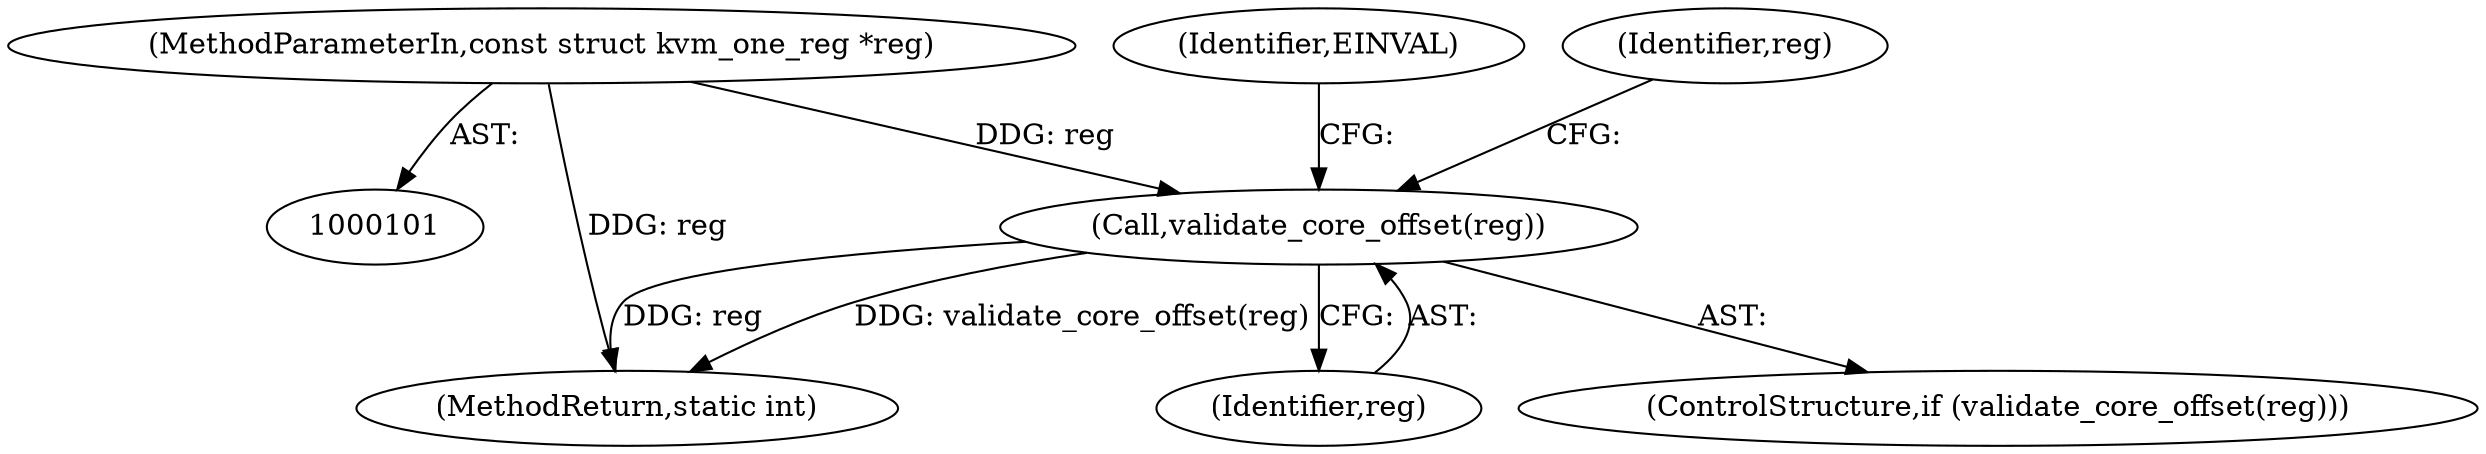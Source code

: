 digraph "0_linux_2a3f93459d689d990b3ecfbe782fec89b97d3279@pointer" {
"1000103" [label="(MethodParameterIn,const struct kvm_one_reg *reg)"];
"1000166" [label="(Call,validate_core_offset(reg))"];
"1000166" [label="(Call,validate_core_offset(reg))"];
"1000170" [label="(Identifier,EINVAL)"];
"1000103" [label="(MethodParameterIn,const struct kvm_one_reg *reg)"];
"1000246" [label="(MethodReturn,static int)"];
"1000167" [label="(Identifier,reg)"];
"1000175" [label="(Identifier,reg)"];
"1000165" [label="(ControlStructure,if (validate_core_offset(reg)))"];
"1000103" -> "1000101"  [label="AST: "];
"1000103" -> "1000246"  [label="DDG: reg"];
"1000103" -> "1000166"  [label="DDG: reg"];
"1000166" -> "1000165"  [label="AST: "];
"1000166" -> "1000167"  [label="CFG: "];
"1000167" -> "1000166"  [label="AST: "];
"1000170" -> "1000166"  [label="CFG: "];
"1000175" -> "1000166"  [label="CFG: "];
"1000166" -> "1000246"  [label="DDG: validate_core_offset(reg)"];
"1000166" -> "1000246"  [label="DDG: reg"];
}
